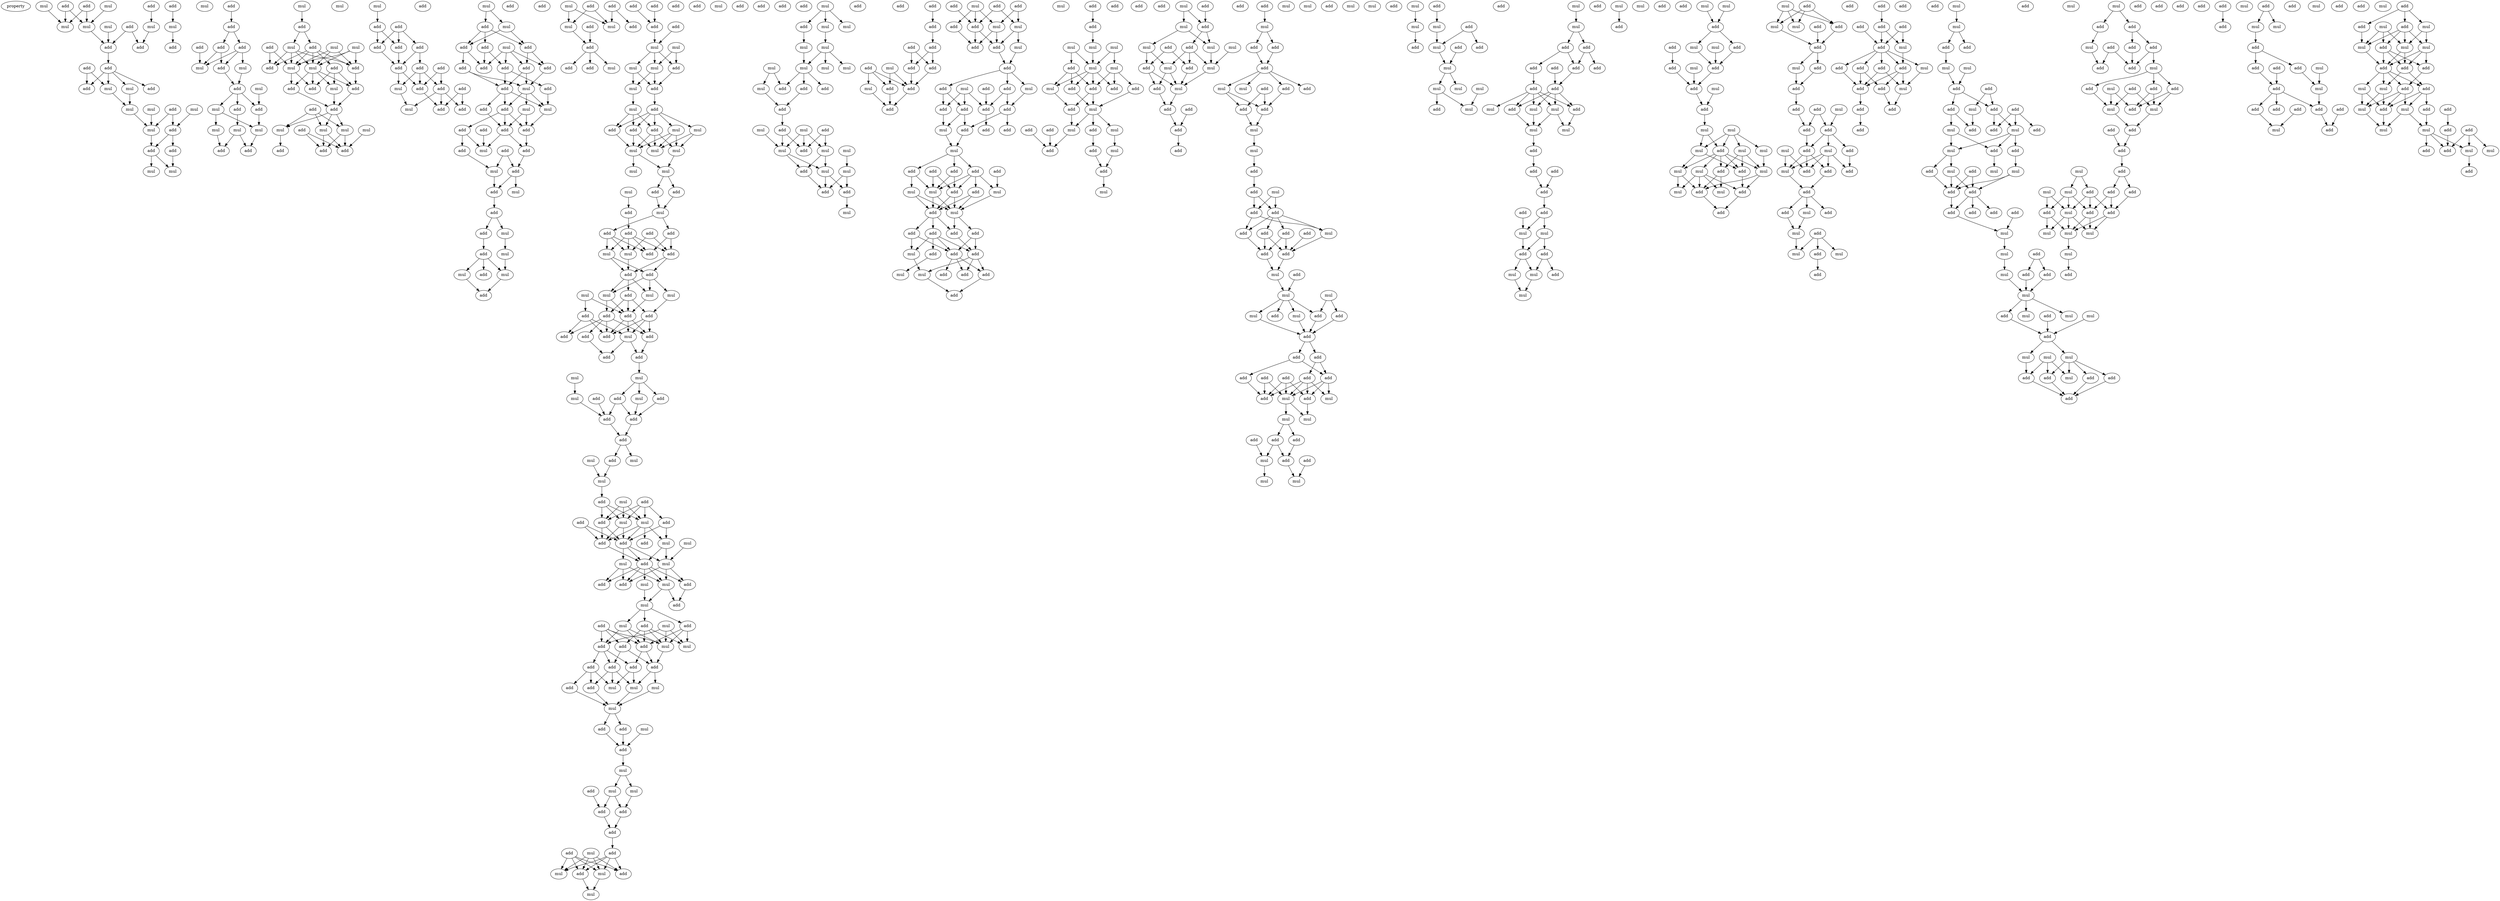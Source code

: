 digraph {
    node [fontcolor=black]
    property [mul=2,lf=1.7]
    0 [ label = add ];
    1 [ label = add ];
    2 [ label = mul ];
    3 [ label = add ];
    4 [ label = mul ];
    5 [ label = mul ];
    6 [ label = mul ];
    7 [ label = add ];
    8 [ label = mul ];
    9 [ label = mul ];
    10 [ label = add ];
    11 [ label = add ];
    12 [ label = add ];
    13 [ label = add ];
    14 [ label = add ];
    15 [ label = mul ];
    16 [ label = add ];
    17 [ label = mul ];
    18 [ label = mul ];
    19 [ label = add ];
    20 [ label = mul ];
    21 [ label = mul ];
    22 [ label = mul ];
    23 [ label = add ];
    24 [ label = add ];
    25 [ label = add ];
    26 [ label = mul ];
    27 [ label = mul ];
    28 [ label = add ];
    29 [ label = mul ];
    30 [ label = mul ];
    31 [ label = add ];
    32 [ label = add ];
    33 [ label = add ];
    34 [ label = add ];
    35 [ label = add ];
    36 [ label = add ];
    37 [ label = mul ];
    38 [ label = mul ];
    39 [ label = add ];
    40 [ label = mul ];
    41 [ label = add ];
    42 [ label = add ];
    43 [ label = mul ];
    44 [ label = add ];
    45 [ label = mul ];
    46 [ label = mul ];
    47 [ label = mul ];
    48 [ label = add ];
    49 [ label = add ];
    50 [ label = mul ];
    51 [ label = add ];
    52 [ label = mul ];
    53 [ label = mul ];
    54 [ label = mul ];
    55 [ label = add ];
    56 [ label = add ];
    57 [ label = mul ];
    58 [ label = add ];
    59 [ label = mul ];
    60 [ label = add ];
    61 [ label = add ];
    62 [ label = add ];
    63 [ label = mul ];
    64 [ label = add ];
    65 [ label = add ];
    66 [ label = add ];
    67 [ label = add ];
    68 [ label = mul ];
    69 [ label = mul ];
    70 [ label = mul ];
    71 [ label = add ];
    72 [ label = mul ];
    73 [ label = add ];
    74 [ label = add ];
    75 [ label = add ];
    76 [ label = mul ];
    77 [ label = mul ];
    78 [ label = add ];
    79 [ label = add ];
    80 [ label = add ];
    81 [ label = add ];
    82 [ label = add ];
    83 [ label = add ];
    84 [ label = add ];
    85 [ label = add ];
    86 [ label = add ];
    87 [ label = add ];
    88 [ label = add ];
    89 [ label = add ];
    90 [ label = mul ];
    91 [ label = mul ];
    92 [ label = add ];
    93 [ label = add ];
    94 [ label = mul ];
    95 [ label = add ];
    96 [ label = add ];
    97 [ label = mul ];
    98 [ label = add ];
    99 [ label = mul ];
    100 [ label = add ];
    101 [ label = add ];
    102 [ label = add ];
    103 [ label = add ];
    104 [ label = add ];
    105 [ label = add ];
    106 [ label = add ];
    107 [ label = add ];
    108 [ label = mul ];
    109 [ label = add ];
    110 [ label = mul ];
    111 [ label = add ];
    112 [ label = add ];
    113 [ label = mul ];
    114 [ label = add ];
    115 [ label = add ];
    116 [ label = add ];
    117 [ label = add ];
    118 [ label = add ];
    119 [ label = mul ];
    120 [ label = add ];
    121 [ label = add ];
    122 [ label = mul ];
    123 [ label = add ];
    124 [ label = add ];
    125 [ label = mul ];
    126 [ label = add ];
    127 [ label = mul ];
    128 [ label = add ];
    129 [ label = mul ];
    130 [ label = add ];
    131 [ label = mul ];
    132 [ label = add ];
    133 [ label = add ];
    134 [ label = mul ];
    135 [ label = add ];
    136 [ label = add ];
    137 [ label = mul ];
    138 [ label = add ];
    139 [ label = add ];
    140 [ label = add ];
    141 [ label = mul ];
    142 [ label = mul ];
    143 [ label = add ];
    144 [ label = add ];
    145 [ label = add ];
    146 [ label = add ];
    147 [ label = add ];
    148 [ label = mul ];
    149 [ label = add ];
    150 [ label = add ];
    151 [ label = mul ];
    152 [ label = mul ];
    153 [ label = mul ];
    154 [ label = add ];
    155 [ label = mul ];
    156 [ label = mul ];
    157 [ label = add ];
    158 [ label = mul ];
    159 [ label = add ];
    160 [ label = add ];
    161 [ label = add ];
    162 [ label = mul ];
    163 [ label = mul ];
    164 [ label = add ];
    165 [ label = mul ];
    166 [ label = mul ];
    167 [ label = mul ];
    168 [ label = mul ];
    169 [ label = mul ];
    170 [ label = add ];
    171 [ label = mul ];
    172 [ label = add ];
    173 [ label = add ];
    174 [ label = mul ];
    175 [ label = add ];
    176 [ label = add ];
    177 [ label = add ];
    178 [ label = add ];
    179 [ label = mul ];
    180 [ label = add ];
    181 [ label = add ];
    182 [ label = mul ];
    183 [ label = add ];
    184 [ label = add ];
    185 [ label = mul ];
    186 [ label = mul ];
    187 [ label = mul ];
    188 [ label = mul ];
    189 [ label = add ];
    190 [ label = add ];
    191 [ label = add ];
    192 [ label = add ];
    193 [ label = add ];
    194 [ label = add ];
    195 [ label = add ];
    196 [ label = add ];
    197 [ label = add ];
    198 [ label = mul ];
    199 [ label = add ];
    200 [ label = add ];
    201 [ label = mul ];
    202 [ label = mul ];
    203 [ label = mul ];
    204 [ label = add ];
    205 [ label = mul ];
    206 [ label = add ];
    207 [ label = add ];
    208 [ label = add ];
    209 [ label = add ];
    210 [ label = add ];
    211 [ label = mul ];
    212 [ label = add ];
    213 [ label = add ];
    214 [ label = mul ];
    215 [ label = mul ];
    216 [ label = add ];
    217 [ label = add ];
    218 [ label = mul ];
    219 [ label = add ];
    220 [ label = add ];
    221 [ label = add ];
    222 [ label = mul ];
    223 [ label = mul ];
    224 [ label = mul ];
    225 [ label = add ];
    226 [ label = mul ];
    227 [ label = add ];
    228 [ label = add ];
    229 [ label = add ];
    230 [ label = mul ];
    231 [ label = mul ];
    232 [ label = mul ];
    233 [ label = mul ];
    234 [ label = add ];
    235 [ label = add ];
    236 [ label = add ];
    237 [ label = add ];
    238 [ label = mul ];
    239 [ label = add ];
    240 [ label = add ];
    241 [ label = mul ];
    242 [ label = add ];
    243 [ label = mul ];
    244 [ label = add ];
    245 [ label = mul ];
    246 [ label = add ];
    247 [ label = add ];
    248 [ label = mul ];
    249 [ label = add ];
    250 [ label = add ];
    251 [ label = add ];
    252 [ label = add ];
    253 [ label = add ];
    254 [ label = add ];
    255 [ label = mul ];
    256 [ label = mul ];
    257 [ label = mul ];
    258 [ label = mul ];
    259 [ label = add ];
    260 [ label = add ];
    261 [ label = mul ];
    262 [ label = add ];
    263 [ label = mul ];
    264 [ label = add ];
    265 [ label = mul ];
    266 [ label = mul ];
    267 [ label = add ];
    268 [ label = mul ];
    269 [ label = add ];
    270 [ label = add ];
    271 [ label = add ];
    272 [ label = add ];
    273 [ label = add ];
    274 [ label = add ];
    275 [ label = mul ];
    276 [ label = add ];
    277 [ label = add ];
    278 [ label = mul ];
    279 [ label = add ];
    280 [ label = add ];
    281 [ label = add ];
    282 [ label = mul ];
    283 [ label = mul ];
    284 [ label = mul ];
    285 [ label = add ];
    286 [ label = mul ];
    287 [ label = mul ];
    288 [ label = add ];
    289 [ label = mul ];
    290 [ label = mul ];
    291 [ label = mul ];
    292 [ label = mul ];
    293 [ label = mul ];
    294 [ label = mul ];
    295 [ label = add ];
    296 [ label = add ];
    297 [ label = mul ];
    298 [ label = add ];
    299 [ label = add ];
    300 [ label = mul ];
    301 [ label = mul ];
    302 [ label = add ];
    303 [ label = add ];
    304 [ label = add ];
    305 [ label = mul ];
    306 [ label = add ];
    307 [ label = mul ];
    308 [ label = mul ];
    309 [ label = add ];
    310 [ label = mul ];
    311 [ label = mul ];
    312 [ label = add ];
    313 [ label = add ];
    314 [ label = mul ];
    315 [ label = add ];
    316 [ label = add ];
    317 [ label = add ];
    318 [ label = add ];
    319 [ label = add ];
    320 [ label = mul ];
    321 [ label = add ];
    322 [ label = add ];
    323 [ label = mul ];
    324 [ label = add ];
    325 [ label = add ];
    326 [ label = add ];
    327 [ label = mul ];
    328 [ label = add ];
    329 [ label = add ];
    330 [ label = add ];
    331 [ label = add ];
    332 [ label = mul ];
    333 [ label = add ];
    334 [ label = mul ];
    335 [ label = mul ];
    336 [ label = add ];
    337 [ label = add ];
    338 [ label = add ];
    339 [ label = add ];
    340 [ label = add ];
    341 [ label = mul ];
    342 [ label = add ];
    343 [ label = mul ];
    344 [ label = add ];
    345 [ label = add ];
    346 [ label = add ];
    347 [ label = add ];
    348 [ label = mul ];
    349 [ label = add ];
    350 [ label = add ];
    351 [ label = add ];
    352 [ label = mul ];
    353 [ label = add ];
    354 [ label = add ];
    355 [ label = add ];
    356 [ label = add ];
    357 [ label = add ];
    358 [ label = add ];
    359 [ label = mul ];
    360 [ label = mul ];
    361 [ label = mul ];
    362 [ label = add ];
    363 [ label = add ];
    364 [ label = mul ];
    365 [ label = add ];
    366 [ label = add ];
    367 [ label = add ];
    368 [ label = add ];
    369 [ label = add ];
    370 [ label = add ];
    371 [ label = add ];
    372 [ label = mul ];
    373 [ label = add ];
    374 [ label = mul ];
    375 [ label = add ];
    376 [ label = mul ];
    377 [ label = add ];
    378 [ label = add ];
    379 [ label = mul ];
    380 [ label = add ];
    381 [ label = add ];
    382 [ label = add ];
    383 [ label = add ];
    384 [ label = mul ];
    385 [ label = mul ];
    386 [ label = add ];
    387 [ label = mul ];
    388 [ label = add ];
    389 [ label = mul ];
    390 [ label = mul ];
    391 [ label = add ];
    392 [ label = mul ];
    393 [ label = add ];
    394 [ label = add ];
    395 [ label = add ];
    396 [ label = mul ];
    397 [ label = add ];
    398 [ label = add ];
    399 [ label = mul ];
    400 [ label = add ];
    401 [ label = mul ];
    402 [ label = add ];
    403 [ label = add ];
    404 [ label = mul ];
    405 [ label = add ];
    406 [ label = add ];
    407 [ label = add ];
    408 [ label = mul ];
    409 [ label = mul ];
    410 [ label = mul ];
    411 [ label = add ];
    412 [ label = mul ];
    413 [ label = add ];
    414 [ label = mul ];
    415 [ label = add ];
    416 [ label = mul ];
    417 [ label = add ];
    418 [ label = mul ];
    419 [ label = add ];
    420 [ label = mul ];
    421 [ label = mul ];
    422 [ label = add ];
    423 [ label = add ];
    424 [ label = add ];
    425 [ label = add ];
    426 [ label = add ];
    427 [ label = add ];
    428 [ label = mul ];
    429 [ label = add ];
    430 [ label = add ];
    431 [ label = add ];
    432 [ label = add ];
    433 [ label = add ];
    434 [ label = add ];
    435 [ label = add ];
    436 [ label = mul ];
    437 [ label = mul ];
    438 [ label = add ];
    439 [ label = add ];
    440 [ label = mul ];
    441 [ label = mul ];
    442 [ label = mul ];
    443 [ label = mul ];
    444 [ label = add ];
    445 [ label = mul ];
    446 [ label = add ];
    447 [ label = add ];
    448 [ label = add ];
    449 [ label = add ];
    450 [ label = add ];
    451 [ label = mul ];
    452 [ label = add ];
    453 [ label = add ];
    454 [ label = add ];
    455 [ label = add ];
    456 [ label = mul ];
    457 [ label = add ];
    458 [ label = mul ];
    459 [ label = mul ];
    460 [ label = mul ];
    461 [ label = add ];
    462 [ label = add ];
    463 [ label = add ];
    464 [ label = mul ];
    465 [ label = add ];
    466 [ label = add ];
    467 [ label = add ];
    468 [ label = add ];
    469 [ label = add ];
    470 [ label = add ];
    471 [ label = add ];
    472 [ label = add ];
    473 [ label = add ];
    474 [ label = add ];
    475 [ label = mul ];
    476 [ label = mul ];
    477 [ label = mul ];
    478 [ label = mul ];
    479 [ label = add ];
    480 [ label = add ];
    481 [ label = add ];
    482 [ label = add ];
    483 [ label = add ];
    484 [ label = mul ];
    485 [ label = mul ];
    486 [ label = add ];
    487 [ label = mul ];
    488 [ label = mul ];
    489 [ label = mul ];
    490 [ label = add ];
    491 [ label = mul ];
    492 [ label = mul ];
    493 [ label = add ];
    494 [ label = add ];
    495 [ label = add ];
    496 [ label = mul ];
    497 [ label = add ];
    498 [ label = add ];
    499 [ label = mul ];
    500 [ label = mul ];
    501 [ label = mul ];
    502 [ label = mul ];
    503 [ label = mul ];
    504 [ label = mul ];
    505 [ label = add ];
    506 [ label = add ];
    507 [ label = mul ];
    508 [ label = mul ];
    509 [ label = add ];
    510 [ label = add ];
    511 [ label = add ];
    512 [ label = add ];
    513 [ label = add ];
    514 [ label = add ];
    515 [ label = add ];
    516 [ label = add ];
    517 [ label = add ];
    518 [ label = add ];
    519 [ label = add ];
    520 [ label = mul ];
    521 [ label = mul ];
    522 [ label = mul ];
    523 [ label = mul ];
    524 [ label = mul ];
    525 [ label = mul ];
    526 [ label = add ];
    527 [ label = add ];
    528 [ label = add ];
    529 [ label = add ];
    530 [ label = mul ];
    531 [ label = add ];
    532 [ label = add ];
    533 [ label = add ];
    534 [ label = mul ];
    535 [ label = mul ];
    536 [ label = add ];
    537 [ label = add ];
    538 [ label = add ];
    539 [ label = mul ];
    540 [ label = mul ];
    541 [ label = add ];
    542 [ label = mul ];
    543 [ label = add ];
    544 [ label = mul ];
    545 [ label = mul ];
    546 [ label = add ];
    547 [ label = mul ];
    548 [ label = add ];
    549 [ label = mul ];
    550 [ label = add ];
    551 [ label = add ];
    552 [ label = mul ];
    553 [ label = add ];
    554 [ label = add ];
    555 [ label = mul ];
    556 [ label = add ];
    557 [ label = mul ];
    558 [ label = mul ];
    559 [ label = mul ];
    560 [ label = mul ];
    561 [ label = add ];
    562 [ label = mul ];
    563 [ label = mul ];
    564 [ label = add ];
    565 [ label = mul ];
    566 [ label = add ];
    567 [ label = mul ];
    568 [ label = add ];
    569 [ label = add ];
    570 [ label = mul ];
    571 [ label = mul ];
    572 [ label = add ];
    573 [ label = mul ];
    574 [ label = add ];
    575 [ label = add ];
    576 [ label = mul ];
    577 [ label = add ];
    578 [ label = mul ];
    579 [ label = add ];
    580 [ label = mul ];
    581 [ label = add ];
    582 [ label = add ];
    583 [ label = mul ];
    584 [ label = add ];
    585 [ label = add ];
    586 [ label = add ];
    587 [ label = add ];
    588 [ label = mul ];
    589 [ label = add ];
    590 [ label = add ];
    591 [ label = mul ];
    592 [ label = mul ];
    593 [ label = add ];
    594 [ label = add ];
    595 [ label = add ];
    596 [ label = add ];
    597 [ label = mul ];
    598 [ label = add ];
    599 [ label = add ];
    600 [ label = add ];
    601 [ label = mul ];
    602 [ label = add ];
    603 [ label = mul ];
    604 [ label = add ];
    605 [ label = mul ];
    606 [ label = add ];
    607 [ label = add ];
    608 [ label = add ];
    609 [ label = add ];
    610 [ label = add ];
    611 [ label = add ];
    612 [ label = mul ];
    613 [ label = add ];
    614 [ label = add ];
    615 [ label = add ];
    616 [ label = add ];
    617 [ label = mul ];
    618 [ label = mul ];
    619 [ label = add ];
    620 [ label = add ];
    621 [ label = add ];
    622 [ label = add ];
    623 [ label = add ];
    624 [ label = add ];
    625 [ label = add ];
    626 [ label = mul ];
    627 [ label = mul ];
    628 [ label = add ];
    629 [ label = add ];
    630 [ label = mul ];
    631 [ label = mul ];
    632 [ label = add ];
    633 [ label = add ];
    634 [ label = mul ];
    635 [ label = add ];
    636 [ label = add ];
    637 [ label = add ];
    638 [ label = mul ];
    639 [ label = mul ];
    640 [ label = add ];
    641 [ label = add ];
    642 [ label = add ];
    643 [ label = mul ];
    644 [ label = add ];
    645 [ label = add ];
    646 [ label = add ];
    647 [ label = add ];
    648 [ label = mul ];
    649 [ label = mul ];
    650 [ label = mul ];
    651 [ label = add ];
    652 [ label = add ];
    653 [ label = add ];
    654 [ label = add ];
    655 [ label = add ];
    656 [ label = add ];
    657 [ label = mul ];
    658 [ label = add ];
    659 [ label = add ];
    660 [ label = mul ];
    661 [ label = add ];
    662 [ label = add ];
    663 [ label = mul ];
    664 [ label = mul ];
    665 [ label = mul ];
    666 [ label = mul ];
    667 [ label = add ];
    668 [ label = mul ];
    669 [ label = add ];
    670 [ label = add ];
    671 [ label = mul ];
    672 [ label = mul ];
    673 [ label = mul ];
    674 [ label = add ];
    675 [ label = mul ];
    676 [ label = add ];
    677 [ label = add ];
    678 [ label = add ];
    679 [ label = add ];
    680 [ label = mul ];
    681 [ label = mul ];
    682 [ label = add ];
    683 [ label = add ];
    684 [ label = add ];
    685 [ label = mul ];
    686 [ label = add ];
    687 [ label = add ];
    688 [ label = add ];
    689 [ label = add ];
    690 [ label = mul ];
    691 [ label = add ];
    692 [ label = add ];
    693 [ label = add ];
    694 [ label = add ];
    695 [ label = mul ];
    696 [ label = add ];
    697 [ label = mul ];
    698 [ label = mul ];
    699 [ label = add ];
    700 [ label = add ];
    701 [ label = add ];
    702 [ label = add ];
    703 [ label = add ];
    704 [ label = mul ];
    705 [ label = mul ];
    706 [ label = add ];
    707 [ label = mul ];
    708 [ label = add ];
    709 [ label = add ];
    710 [ label = add ];
    711 [ label = mul ];
    712 [ label = add ];
    713 [ label = add ];
    714 [ label = mul ];
    715 [ label = mul ];
    716 [ label = mul ];
    717 [ label = mul ];
    718 [ label = add ];
    719 [ label = add ];
    720 [ label = add ];
    721 [ label = add ];
    722 [ label = add ];
    723 [ label = add ];
    724 [ label = mul ];
    725 [ label = add ];
    726 [ label = mul ];
    727 [ label = mul ];
    728 [ label = add ];
    729 [ label = mul ];
    730 [ label = add ];
    731 [ label = add ];
    732 [ label = mul ];
    733 [ label = add ];
    734 [ label = add ];
    735 [ label = add ];
    736 [ label = add ];
    737 [ label = mul ];
    738 [ label = add ];
    739 [ label = add ];
    740 [ label = add ];
    741 [ label = add ];
    742 [ label = add ];
    743 [ label = add ];
    744 [ label = mul ];
    745 [ label = add ];
    746 [ label = mul ];
    747 [ label = add ];
    748 [ label = add ];
    749 [ label = mul ];
    750 [ label = add ];
    751 [ label = mul ];
    752 [ label = mul ];
    753 [ label = mul ];
    754 [ label = add ];
    755 [ label = mul ];
    756 [ label = add ];
    757 [ label = add ];
    758 [ label = add ];
    759 [ label = mul ];
    760 [ label = mul ];
    761 [ label = add ];
    762 [ label = add ];
    763 [ label = mul ];
    764 [ label = add ];
    765 [ label = add ];
    766 [ label = add ];
    767 [ label = mul ];
    768 [ label = add ];
    769 [ label = add ];
    770 [ label = mul ];
    771 [ label = mul ];
    772 [ label = add ];
    773 [ label = mul ];
    774 [ label = mul ];
    775 [ label = add ];
    776 [ label = add ];
    0 -> 8 [ name = 0 ];
    0 -> 9 [ name = 1 ];
    1 -> 6 [ name = 2 ];
    2 -> 9 [ name = 3 ];
    3 -> 8 [ name = 4 ];
    3 -> 9 [ name = 5 ];
    4 -> 8 [ name = 6 ];
    5 -> 10 [ name = 7 ];
    6 -> 11 [ name = 8 ];
    7 -> 10 [ name = 9 ];
    7 -> 11 [ name = 10 ];
    9 -> 10 [ name = 11 ];
    10 -> 13 [ name = 12 ];
    12 -> 14 [ name = 13 ];
    12 -> 17 [ name = 14 ];
    13 -> 14 [ name = 15 ];
    13 -> 15 [ name = 16 ];
    13 -> 16 [ name = 17 ];
    13 -> 17 [ name = 18 ];
    15 -> 18 [ name = 19 ];
    17 -> 18 [ name = 20 ];
    18 -> 22 [ name = 21 ];
    19 -> 22 [ name = 22 ];
    19 -> 23 [ name = 23 ];
    20 -> 22 [ name = 24 ];
    21 -> 23 [ name = 25 ];
    22 -> 24 [ name = 26 ];
    23 -> 24 [ name = 27 ];
    23 -> 25 [ name = 28 ];
    24 -> 26 [ name = 29 ];
    24 -> 27 [ name = 30 ];
    25 -> 27 [ name = 31 ];
    28 -> 29 [ name = 32 ];
    29 -> 31 [ name = 33 ];
    32 -> 33 [ name = 34 ];
    33 -> 34 [ name = 35 ];
    33 -> 35 [ name = 36 ];
    34 -> 38 [ name = 37 ];
    34 -> 39 [ name = 38 ];
    35 -> 37 [ name = 39 ];
    35 -> 38 [ name = 40 ];
    35 -> 39 [ name = 41 ];
    36 -> 38 [ name = 42 ];
    37 -> 41 [ name = 43 ];
    39 -> 41 [ name = 44 ];
    40 -> 42 [ name = 45 ];
    41 -> 42 [ name = 46 ];
    41 -> 43 [ name = 47 ];
    41 -> 44 [ name = 48 ];
    42 -> 47 [ name = 49 ];
    43 -> 45 [ name = 50 ];
    43 -> 47 [ name = 51 ];
    44 -> 46 [ name = 52 ];
    45 -> 48 [ name = 53 ];
    46 -> 48 [ name = 54 ];
    46 -> 49 [ name = 55 ];
    47 -> 49 [ name = 56 ];
    50 -> 51 [ name = 57 ];
    51 -> 52 [ name = 58 ];
    51 -> 55 [ name = 59 ];
    52 -> 57 [ name = 60 ];
    52 -> 58 [ name = 61 ];
    52 -> 59 [ name = 62 ];
    52 -> 61 [ name = 63 ];
    53 -> 57 [ name = 64 ];
    53 -> 58 [ name = 65 ];
    53 -> 59 [ name = 66 ];
    54 -> 57 [ name = 67 ];
    54 -> 58 [ name = 68 ];
    54 -> 59 [ name = 69 ];
    55 -> 57 [ name = 70 ];
    55 -> 58 [ name = 71 ];
    55 -> 59 [ name = 72 ];
    55 -> 60 [ name = 73 ];
    55 -> 61 [ name = 74 ];
    56 -> 59 [ name = 75 ];
    56 -> 61 [ name = 76 ];
    57 -> 62 [ name = 77 ];
    57 -> 63 [ name = 78 ];
    57 -> 64 [ name = 79 ];
    57 -> 65 [ name = 80 ];
    58 -> 64 [ name = 81 ];
    59 -> 62 [ name = 82 ];
    59 -> 65 [ name = 83 ];
    60 -> 62 [ name = 84 ];
    60 -> 63 [ name = 85 ];
    60 -> 64 [ name = 86 ];
    63 -> 67 [ name = 87 ];
    64 -> 67 [ name = 88 ];
    65 -> 67 [ name = 89 ];
    66 -> 69 [ name = 90 ];
    66 -> 70 [ name = 91 ];
    66 -> 72 [ name = 92 ];
    67 -> 69 [ name = 93 ];
    67 -> 70 [ name = 94 ];
    67 -> 72 [ name = 95 ];
    68 -> 74 [ name = 96 ];
    69 -> 74 [ name = 97 ];
    69 -> 75 [ name = 98 ];
    70 -> 74 [ name = 99 ];
    70 -> 75 [ name = 100 ];
    71 -> 74 [ name = 101 ];
    71 -> 75 [ name = 102 ];
    72 -> 73 [ name = 103 ];
    77 -> 80 [ name = 104 ];
    79 -> 81 [ name = 105 ];
    79 -> 82 [ name = 106 ];
    79 -> 83 [ name = 107 ];
    80 -> 81 [ name = 108 ];
    80 -> 82 [ name = 109 ];
    81 -> 84 [ name = 110 ];
    82 -> 84 [ name = 111 ];
    83 -> 84 [ name = 112 ];
    83 -> 86 [ name = 113 ];
    84 -> 88 [ name = 114 ];
    84 -> 90 [ name = 115 ];
    85 -> 88 [ name = 116 ];
    85 -> 89 [ name = 117 ];
    86 -> 88 [ name = 118 ];
    86 -> 89 [ name = 119 ];
    86 -> 90 [ name = 120 ];
    87 -> 92 [ name = 121 ];
    87 -> 93 [ name = 122 ];
    88 -> 93 [ name = 123 ];
    89 -> 91 [ name = 124 ];
    89 -> 92 [ name = 125 ];
    89 -> 93 [ name = 126 ];
    90 -> 91 [ name = 127 ];
    94 -> 96 [ name = 128 ];
    94 -> 97 [ name = 129 ];
    96 -> 98 [ name = 130 ];
    96 -> 100 [ name = 131 ];
    96 -> 101 [ name = 132 ];
    97 -> 100 [ name = 133 ];
    97 -> 101 [ name = 134 ];
    98 -> 102 [ name = 135 ];
    98 -> 104 [ name = 136 ];
    99 -> 102 [ name = 137 ];
    99 -> 103 [ name = 138 ];
    99 -> 104 [ name = 139 ];
    99 -> 105 [ name = 140 ];
    100 -> 103 [ name = 141 ];
    100 -> 105 [ name = 142 ];
    101 -> 104 [ name = 143 ];
    101 -> 106 [ name = 144 ];
    102 -> 107 [ name = 145 ];
    102 -> 109 [ name = 146 ];
    103 -> 107 [ name = 147 ];
    103 -> 108 [ name = 148 ];
    105 -> 108 [ name = 149 ];
    106 -> 107 [ name = 150 ];
    106 -> 108 [ name = 151 ];
    107 -> 110 [ name = 152 ];
    107 -> 111 [ name = 153 ];
    107 -> 112 [ name = 154 ];
    108 -> 110 [ name = 155 ];
    108 -> 111 [ name = 156 ];
    108 -> 113 [ name = 157 ];
    109 -> 110 [ name = 158 ];
    110 -> 116 [ name = 159 ];
    111 -> 114 [ name = 160 ];
    111 -> 116 [ name = 161 ];
    111 -> 117 [ name = 162 ];
    112 -> 114 [ name = 163 ];
    113 -> 114 [ name = 164 ];
    113 -> 116 [ name = 165 ];
    114 -> 119 [ name = 166 ];
    114 -> 120 [ name = 167 ];
    115 -> 119 [ name = 168 ];
    116 -> 120 [ name = 169 ];
    117 -> 119 [ name = 170 ];
    117 -> 121 [ name = 171 ];
    118 -> 122 [ name = 172 ];
    118 -> 123 [ name = 173 ];
    120 -> 123 [ name = 174 ];
    121 -> 122 [ name = 175 ];
    122 -> 124 [ name = 176 ];
    123 -> 124 [ name = 177 ];
    123 -> 125 [ name = 178 ];
    124 -> 126 [ name = 179 ];
    126 -> 127 [ name = 180 ];
    126 -> 128 [ name = 181 ];
    127 -> 129 [ name = 182 ];
    128 -> 130 [ name = 183 ];
    129 -> 131 [ name = 184 ];
    130 -> 131 [ name = 185 ];
    130 -> 133 [ name = 186 ];
    130 -> 134 [ name = 187 ];
    131 -> 135 [ name = 188 ];
    134 -> 135 [ name = 189 ];
    136 -> 141 [ name = 190 ];
    136 -> 142 [ name = 191 ];
    137 -> 141 [ name = 192 ];
    137 -> 142 [ name = 193 ];
    138 -> 140 [ name = 194 ];
    138 -> 141 [ name = 195 ];
    139 -> 143 [ name = 196 ];
    142 -> 143 [ name = 197 ];
    143 -> 144 [ name = 198 ];
    143 -> 145 [ name = 199 ];
    143 -> 148 [ name = 200 ];
    146 -> 149 [ name = 201 ];
    147 -> 149 [ name = 202 ];
    149 -> 151 [ name = 203 ];
    150 -> 151 [ name = 204 ];
    151 -> 153 [ name = 205 ];
    151 -> 154 [ name = 206 ];
    151 -> 155 [ name = 207 ];
    152 -> 154 [ name = 208 ];
    152 -> 155 [ name = 209 ];
    153 -> 156 [ name = 210 ];
    153 -> 157 [ name = 211 ];
    154 -> 157 [ name = 212 ];
    155 -> 156 [ name = 213 ];
    155 -> 157 [ name = 214 ];
    156 -> 158 [ name = 215 ];
    157 -> 159 [ name = 216 ];
    158 -> 160 [ name = 217 ];
    158 -> 161 [ name = 218 ];
    158 -> 164 [ name = 219 ];
    159 -> 160 [ name = 220 ];
    159 -> 161 [ name = 221 ];
    159 -> 162 [ name = 222 ];
    159 -> 163 [ name = 223 ];
    159 -> 164 [ name = 224 ];
    160 -> 166 [ name = 225 ];
    160 -> 167 [ name = 226 ];
    161 -> 165 [ name = 227 ];
    161 -> 166 [ name = 228 ];
    161 -> 167 [ name = 229 ];
    162 -> 165 [ name = 230 ];
    162 -> 166 [ name = 231 ];
    162 -> 167 [ name = 232 ];
    163 -> 165 [ name = 233 ];
    163 -> 166 [ name = 234 ];
    164 -> 167 [ name = 235 ];
    165 -> 169 [ name = 236 ];
    167 -> 168 [ name = 237 ];
    167 -> 169 [ name = 238 ];
    169 -> 170 [ name = 239 ];
    169 -> 172 [ name = 240 ];
    170 -> 174 [ name = 241 ];
    171 -> 173 [ name = 242 ];
    172 -> 174 [ name = 243 ];
    173 -> 177 [ name = 244 ];
    174 -> 175 [ name = 245 ];
    174 -> 178 [ name = 246 ];
    175 -> 180 [ name = 247 ];
    175 -> 181 [ name = 248 ];
    176 -> 180 [ name = 249 ];
    176 -> 182 [ name = 250 ];
    177 -> 179 [ name = 251 ];
    177 -> 180 [ name = 252 ];
    177 -> 181 [ name = 253 ];
    177 -> 182 [ name = 254 ];
    178 -> 179 [ name = 255 ];
    178 -> 181 [ name = 256 ];
    178 -> 182 [ name = 257 ];
    179 -> 183 [ name = 258 ];
    179 -> 184 [ name = 259 ];
    180 -> 183 [ name = 260 ];
    180 -> 184 [ name = 261 ];
    182 -> 183 [ name = 262 ];
    183 -> 185 [ name = 263 ];
    183 -> 187 [ name = 264 ];
    183 -> 189 [ name = 265 ];
    184 -> 185 [ name = 266 ];
    184 -> 187 [ name = 267 ];
    184 -> 188 [ name = 268 ];
    185 -> 190 [ name = 269 ];
    185 -> 192 [ name = 270 ];
    186 -> 191 [ name = 271 ];
    186 -> 192 [ name = 272 ];
    187 -> 192 [ name = 273 ];
    188 -> 193 [ name = 274 ];
    189 -> 190 [ name = 275 ];
    189 -> 192 [ name = 276 ];
    189 -> 193 [ name = 277 ];
    190 -> 194 [ name = 278 ];
    190 -> 195 [ name = 279 ];
    190 -> 196 [ name = 280 ];
    190 -> 197 [ name = 281 ];
    191 -> 195 [ name = 282 ];
    191 -> 196 [ name = 283 ];
    191 -> 198 [ name = 284 ];
    192 -> 194 [ name = 285 ];
    192 -> 195 [ name = 286 ];
    192 -> 198 [ name = 287 ];
    193 -> 194 [ name = 288 ];
    193 -> 195 [ name = 289 ];
    193 -> 198 [ name = 290 ];
    194 -> 200 [ name = 291 ];
    197 -> 199 [ name = 292 ];
    198 -> 199 [ name = 293 ];
    198 -> 200 [ name = 294 ];
    200 -> 201 [ name = 295 ];
    201 -> 203 [ name = 296 ];
    201 -> 206 [ name = 297 ];
    201 -> 207 [ name = 298 ];
    202 -> 205 [ name = 299 ];
    203 -> 209 [ name = 300 ];
    204 -> 208 [ name = 301 ];
    205 -> 208 [ name = 302 ];
    206 -> 209 [ name = 303 ];
    207 -> 208 [ name = 304 ];
    207 -> 209 [ name = 305 ];
    208 -> 210 [ name = 306 ];
    209 -> 210 [ name = 307 ];
    210 -> 213 [ name = 308 ];
    210 -> 214 [ name = 309 ];
    211 -> 215 [ name = 310 ];
    213 -> 215 [ name = 311 ];
    215 -> 217 [ name = 312 ];
    216 -> 220 [ name = 313 ];
    216 -> 221 [ name = 314 ];
    216 -> 222 [ name = 315 ];
    216 -> 223 [ name = 316 ];
    217 -> 221 [ name = 317 ];
    217 -> 222 [ name = 318 ];
    217 -> 223 [ name = 319 ];
    218 -> 221 [ name = 320 ];
    218 -> 222 [ name = 321 ];
    218 -> 223 [ name = 322 ];
    219 -> 225 [ name = 323 ];
    219 -> 227 [ name = 324 ];
    220 -> 225 [ name = 325 ];
    220 -> 226 [ name = 326 ];
    221 -> 225 [ name = 327 ];
    221 -> 227 [ name = 328 ];
    222 -> 225 [ name = 329 ];
    222 -> 227 [ name = 330 ];
    223 -> 225 [ name = 331 ];
    223 -> 226 [ name = 332 ];
    223 -> 227 [ name = 333 ];
    223 -> 228 [ name = 334 ];
    224 -> 230 [ name = 335 ];
    225 -> 229 [ name = 336 ];
    225 -> 230 [ name = 337 ];
    225 -> 231 [ name = 338 ];
    226 -> 229 [ name = 339 ];
    226 -> 230 [ name = 340 ];
    227 -> 229 [ name = 341 ];
    229 -> 232 [ name = 342 ];
    229 -> 233 [ name = 343 ];
    229 -> 234 [ name = 344 ];
    229 -> 235 [ name = 345 ];
    229 -> 236 [ name = 346 ];
    230 -> 233 [ name = 347 ];
    230 -> 234 [ name = 348 ];
    230 -> 235 [ name = 349 ];
    231 -> 233 [ name = 350 ];
    231 -> 234 [ name = 351 ];
    231 -> 236 [ name = 352 ];
    232 -> 238 [ name = 353 ];
    233 -> 237 [ name = 354 ];
    233 -> 238 [ name = 355 ];
    235 -> 237 [ name = 356 ];
    238 -> 240 [ name = 357 ];
    238 -> 242 [ name = 358 ];
    238 -> 243 [ name = 359 ];
    239 -> 244 [ name = 360 ];
    239 -> 246 [ name = 361 ];
    239 -> 247 [ name = 362 ];
    239 -> 248 [ name = 363 ];
    240 -> 244 [ name = 364 ];
    240 -> 245 [ name = 365 ];
    240 -> 248 [ name = 366 ];
    241 -> 245 [ name = 367 ];
    241 -> 246 [ name = 368 ];
    241 -> 248 [ name = 369 ];
    242 -> 244 [ name = 370 ];
    242 -> 245 [ name = 371 ];
    242 -> 247 [ name = 372 ];
    242 -> 248 [ name = 373 ];
    243 -> 244 [ name = 374 ];
    243 -> 246 [ name = 375 ];
    243 -> 248 [ name = 376 ];
    244 -> 250 [ name = 377 ];
    244 -> 251 [ name = 378 ];
    246 -> 249 [ name = 379 ];
    246 -> 251 [ name = 380 ];
    246 -> 252 [ name = 381 ];
    247 -> 250 [ name = 382 ];
    247 -> 252 [ name = 383 ];
    248 -> 250 [ name = 384 ];
    249 -> 253 [ name = 385 ];
    249 -> 254 [ name = 386 ];
    249 -> 256 [ name = 387 ];
    250 -> 255 [ name = 388 ];
    250 -> 257 [ name = 389 ];
    251 -> 255 [ name = 390 ];
    251 -> 256 [ name = 391 ];
    252 -> 254 [ name = 392 ];
    252 -> 255 [ name = 393 ];
    252 -> 256 [ name = 394 ];
    253 -> 258 [ name = 395 ];
    254 -> 258 [ name = 396 ];
    255 -> 258 [ name = 397 ];
    257 -> 258 [ name = 398 ];
    258 -> 260 [ name = 399 ];
    258 -> 262 [ name = 400 ];
    260 -> 264 [ name = 401 ];
    262 -> 264 [ name = 402 ];
    263 -> 264 [ name = 403 ];
    264 -> 265 [ name = 404 ];
    265 -> 266 [ name = 405 ];
    265 -> 268 [ name = 406 ];
    266 -> 271 [ name = 407 ];
    267 -> 270 [ name = 408 ];
    268 -> 270 [ name = 409 ];
    268 -> 271 [ name = 410 ];
    270 -> 273 [ name = 411 ];
    271 -> 273 [ name = 412 ];
    273 -> 277 [ name = 413 ];
    274 -> 278 [ name = 414 ];
    274 -> 279 [ name = 415 ];
    274 -> 281 [ name = 416 ];
    274 -> 282 [ name = 417 ];
    275 -> 278 [ name = 418 ];
    275 -> 279 [ name = 419 ];
    275 -> 281 [ name = 420 ];
    275 -> 282 [ name = 421 ];
    277 -> 278 [ name = 422 ];
    277 -> 279 [ name = 423 ];
    277 -> 281 [ name = 424 ];
    277 -> 282 [ name = 425 ];
    279 -> 283 [ name = 426 ];
    282 -> 283 [ name = 427 ];
    284 -> 286 [ name = 428 ];
    284 -> 287 [ name = 429 ];
    284 -> 288 [ name = 430 ];
    286 -> 289 [ name = 431 ];
    288 -> 290 [ name = 432 ];
    289 -> 291 [ name = 433 ];
    289 -> 293 [ name = 434 ];
    289 -> 294 [ name = 435 ];
    290 -> 291 [ name = 436 ];
    291 -> 295 [ name = 437 ];
    291 -> 296 [ name = 438 ];
    291 -> 298 [ name = 439 ];
    292 -> 297 [ name = 440 ];
    292 -> 298 [ name = 441 ];
    295 -> 299 [ name = 442 ];
    297 -> 299 [ name = 443 ];
    299 -> 304 [ name = 444 ];
    300 -> 305 [ name = 445 ];
    300 -> 306 [ name = 446 ];
    300 -> 308 [ name = 447 ];
    301 -> 305 [ name = 448 ];
    302 -> 306 [ name = 449 ];
    302 -> 308 [ name = 450 ];
    304 -> 305 [ name = 451 ];
    304 -> 306 [ name = 452 ];
    305 -> 309 [ name = 453 ];
    305 -> 311 [ name = 454 ];
    307 -> 310 [ name = 455 ];
    308 -> 309 [ name = 456 ];
    308 -> 311 [ name = 457 ];
    309 -> 312 [ name = 458 ];
    310 -> 312 [ name = 459 ];
    310 -> 313 [ name = 460 ];
    311 -> 312 [ name = 461 ];
    311 -> 313 [ name = 462 ];
    313 -> 314 [ name = 463 ];
    315 -> 316 [ name = 464 ];
    316 -> 318 [ name = 465 ];
    317 -> 319 [ name = 466 ];
    317 -> 322 [ name = 467 ];
    318 -> 319 [ name = 468 ];
    318 -> 322 [ name = 469 ];
    319 -> 324 [ name = 470 ];
    320 -> 324 [ name = 471 ];
    320 -> 325 [ name = 472 ];
    321 -> 323 [ name = 473 ];
    321 -> 324 [ name = 474 ];
    321 -> 325 [ name = 475 ];
    322 -> 324 [ name = 476 ];
    323 -> 326 [ name = 477 ];
    324 -> 326 [ name = 478 ];
    325 -> 326 [ name = 479 ];
    327 -> 331 [ name = 480 ];
    327 -> 332 [ name = 481 ];
    327 -> 333 [ name = 482 ];
    328 -> 331 [ name = 483 ];
    328 -> 334 [ name = 484 ];
    329 -> 332 [ name = 485 ];
    329 -> 334 [ name = 486 ];
    330 -> 331 [ name = 487 ];
    331 -> 336 [ name = 488 ];
    331 -> 337 [ name = 489 ];
    332 -> 336 [ name = 490 ];
    332 -> 337 [ name = 491 ];
    333 -> 337 [ name = 492 ];
    334 -> 335 [ name = 493 ];
    334 -> 336 [ name = 494 ];
    335 -> 338 [ name = 495 ];
    336 -> 338 [ name = 496 ];
    338 -> 339 [ name = 497 ];
    338 -> 342 [ name = 498 ];
    338 -> 343 [ name = 499 ];
    339 -> 344 [ name = 500 ];
    339 -> 345 [ name = 501 ];
    340 -> 346 [ name = 502 ];
    341 -> 344 [ name = 503 ];
    341 -> 345 [ name = 504 ];
    341 -> 346 [ name = 505 ];
    342 -> 346 [ name = 506 ];
    342 -> 347 [ name = 507 ];
    343 -> 347 [ name = 508 ];
    344 -> 348 [ name = 509 ];
    344 -> 350 [ name = 510 ];
    345 -> 348 [ name = 511 ];
    346 -> 351 [ name = 512 ];
    347 -> 349 [ name = 513 ];
    347 -> 350 [ name = 514 ];
    348 -> 352 [ name = 515 ];
    350 -> 352 [ name = 516 ];
    352 -> 354 [ name = 517 ];
    352 -> 356 [ name = 518 ];
    352 -> 357 [ name = 519 ];
    353 -> 360 [ name = 520 ];
    354 -> 359 [ name = 521 ];
    354 -> 361 [ name = 522 ];
    355 -> 359 [ name = 523 ];
    355 -> 362 [ name = 524 ];
    356 -> 358 [ name = 525 ];
    356 -> 359 [ name = 526 ];
    356 -> 360 [ name = 527 ];
    356 -> 362 [ name = 528 ];
    357 -> 359 [ name = 529 ];
    357 -> 362 [ name = 530 ];
    358 -> 363 [ name = 531 ];
    358 -> 364 [ name = 532 ];
    359 -> 363 [ name = 533 ];
    359 -> 364 [ name = 534 ];
    360 -> 364 [ name = 535 ];
    361 -> 363 [ name = 536 ];
    361 -> 364 [ name = 537 ];
    362 -> 363 [ name = 538 ];
    362 -> 364 [ name = 539 ];
    363 -> 365 [ name = 540 ];
    363 -> 366 [ name = 541 ];
    363 -> 367 [ name = 542 ];
    364 -> 365 [ name = 543 ];
    364 -> 368 [ name = 544 ];
    365 -> 371 [ name = 545 ];
    366 -> 369 [ name = 546 ];
    366 -> 370 [ name = 547 ];
    366 -> 371 [ name = 548 ];
    366 -> 372 [ name = 549 ];
    367 -> 370 [ name = 550 ];
    367 -> 372 [ name = 551 ];
    368 -> 370 [ name = 552 ];
    368 -> 371 [ name = 553 ];
    369 -> 374 [ name = 554 ];
    370 -> 373 [ name = 555 ];
    370 -> 375 [ name = 556 ];
    370 -> 377 [ name = 557 ];
    371 -> 373 [ name = 558 ];
    371 -> 376 [ name = 559 ];
    371 -> 377 [ name = 560 ];
    372 -> 376 [ name = 561 ];
    376 -> 378 [ name = 562 ];
    377 -> 378 [ name = 563 ];
    380 -> 383 [ name = 564 ];
    383 -> 387 [ name = 565 ];
    384 -> 388 [ name = 566 ];
    384 -> 390 [ name = 567 ];
    385 -> 389 [ name = 568 ];
    385 -> 390 [ name = 569 ];
    387 -> 390 [ name = 570 ];
    388 -> 391 [ name = 571 ];
    388 -> 392 [ name = 572 ];
    388 -> 393 [ name = 573 ];
    389 -> 393 [ name = 574 ];
    389 -> 394 [ name = 575 ];
    389 -> 395 [ name = 576 ];
    390 -> 391 [ name = 577 ];
    390 -> 392 [ name = 578 ];
    390 -> 393 [ name = 579 ];
    390 -> 395 [ name = 580 ];
    391 -> 396 [ name = 581 ];
    392 -> 397 [ name = 582 ];
    393 -> 396 [ name = 583 ];
    393 -> 397 [ name = 584 ];
    394 -> 396 [ name = 585 ];
    396 -> 398 [ name = 586 ];
    396 -> 399 [ name = 587 ];
    396 -> 401 [ name = 588 ];
    397 -> 401 [ name = 589 ];
    398 -> 403 [ name = 590 ];
    399 -> 404 [ name = 591 ];
    400 -> 405 [ name = 592 ];
    401 -> 405 [ name = 593 ];
    402 -> 405 [ name = 594 ];
    403 -> 406 [ name = 595 ];
    404 -> 406 [ name = 596 ];
    406 -> 408 [ name = 597 ];
    407 -> 411 [ name = 598 ];
    409 -> 410 [ name = 599 ];
    409 -> 411 [ name = 600 ];
    410 -> 414 [ name = 601 ];
    410 -> 416 [ name = 602 ];
    411 -> 415 [ name = 603 ];
    411 -> 416 [ name = 604 ];
    412 -> 420 [ name = 605 ];
    413 -> 417 [ name = 606 ];
    413 -> 419 [ name = 607 ];
    414 -> 417 [ name = 608 ];
    414 -> 418 [ name = 609 ];
    415 -> 418 [ name = 610 ];
    415 -> 419 [ name = 611 ];
    415 -> 420 [ name = 612 ];
    416 -> 420 [ name = 613 ];
    417 -> 421 [ name = 614 ];
    417 -> 422 [ name = 615 ];
    418 -> 421 [ name = 616 ];
    418 -> 422 [ name = 617 ];
    419 -> 421 [ name = 618 ];
    420 -> 421 [ name = 619 ];
    421 -> 423 [ name = 620 ];
    422 -> 423 [ name = 621 ];
    423 -> 427 [ name = 622 ];
    424 -> 427 [ name = 623 ];
    426 -> 428 [ name = 624 ];
    427 -> 429 [ name = 625 ];
    428 -> 430 [ name = 626 ];
    428 -> 431 [ name = 627 ];
    430 -> 432 [ name = 628 ];
    431 -> 432 [ name = 629 ];
    432 -> 433 [ name = 630 ];
    432 -> 434 [ name = 631 ];
    432 -> 436 [ name = 632 ];
    432 -> 437 [ name = 633 ];
    433 -> 439 [ name = 634 ];
    435 -> 438 [ name = 635 ];
    435 -> 439 [ name = 636 ];
    436 -> 438 [ name = 637 ];
    436 -> 439 [ name = 638 ];
    438 -> 440 [ name = 639 ];
    439 -> 440 [ name = 640 ];
    440 -> 442 [ name = 641 ];
    442 -> 444 [ name = 642 ];
    444 -> 446 [ name = 643 ];
    445 -> 447 [ name = 644 ];
    445 -> 448 [ name = 645 ];
    446 -> 447 [ name = 646 ];
    446 -> 448 [ name = 647 ];
    447 -> 450 [ name = 648 ];
    447 -> 451 [ name = 649 ];
    447 -> 452 [ name = 650 ];
    447 -> 453 [ name = 651 ];
    448 -> 451 [ name = 652 ];
    448 -> 452 [ name = 653 ];
    449 -> 455 [ name = 654 ];
    450 -> 454 [ name = 655 ];
    450 -> 455 [ name = 656 ];
    451 -> 455 [ name = 657 ];
    452 -> 454 [ name = 658 ];
    453 -> 454 [ name = 659 ];
    453 -> 455 [ name = 660 ];
    454 -> 456 [ name = 661 ];
    455 -> 456 [ name = 662 ];
    456 -> 458 [ name = 663 ];
    457 -> 458 [ name = 664 ];
    458 -> 460 [ name = 665 ];
    458 -> 461 [ name = 666 ];
    458 -> 462 [ name = 667 ];
    458 -> 464 [ name = 668 ];
    459 -> 462 [ name = 669 ];
    459 -> 463 [ name = 670 ];
    460 -> 465 [ name = 671 ];
    462 -> 465 [ name = 672 ];
    463 -> 465 [ name = 673 ];
    464 -> 465 [ name = 674 ];
    465 -> 466 [ name = 675 ];
    465 -> 467 [ name = 676 ];
    466 -> 468 [ name = 677 ];
    466 -> 469 [ name = 678 ];
    467 -> 469 [ name = 679 ];
    467 -> 472 [ name = 680 ];
    468 -> 474 [ name = 681 ];
    469 -> 473 [ name = 682 ];
    469 -> 475 [ name = 683 ];
    469 -> 476 [ name = 684 ];
    470 -> 473 [ name = 685 ];
    470 -> 474 [ name = 686 ];
    470 -> 476 [ name = 687 ];
    471 -> 474 [ name = 688 ];
    471 -> 476 [ name = 689 ];
    472 -> 473 [ name = 690 ];
    472 -> 474 [ name = 691 ];
    472 -> 475 [ name = 692 ];
    472 -> 476 [ name = 693 ];
    473 -> 477 [ name = 694 ];
    476 -> 477 [ name = 695 ];
    476 -> 478 [ name = 696 ];
    478 -> 479 [ name = 697 ];
    478 -> 482 [ name = 698 ];
    479 -> 485 [ name = 699 ];
    479 -> 486 [ name = 700 ];
    480 -> 485 [ name = 701 ];
    482 -> 486 [ name = 702 ];
    483 -> 488 [ name = 703 ];
    485 -> 487 [ name = 704 ];
    486 -> 488 [ name = 705 ];
    491 -> 492 [ name = 706 ];
    492 -> 495 [ name = 707 ];
    493 -> 496 [ name = 708 ];
    494 -> 498 [ name = 709 ];
    494 -> 499 [ name = 710 ];
    496 -> 499 [ name = 711 ];
    497 -> 500 [ name = 712 ];
    499 -> 500 [ name = 713 ];
    500 -> 501 [ name = 714 ];
    500 -> 502 [ name = 715 ];
    501 -> 504 [ name = 716 ];
    501 -> 505 [ name = 717 ];
    503 -> 504 [ name = 718 ];
    507 -> 508 [ name = 719 ];
    508 -> 510 [ name = 720 ];
    508 -> 511 [ name = 721 ];
    510 -> 513 [ name = 722 ];
    510 -> 515 [ name = 723 ];
    511 -> 513 [ name = 724 ];
    511 -> 514 [ name = 725 ];
    512 -> 516 [ name = 726 ];
    513 -> 516 [ name = 727 ];
    515 -> 517 [ name = 728 ];
    516 -> 518 [ name = 729 ];
    516 -> 519 [ name = 730 ];
    516 -> 520 [ name = 731 ];
    516 -> 521 [ name = 732 ];
    517 -> 518 [ name = 733 ];
    517 -> 519 [ name = 734 ];
    517 -> 520 [ name = 735 ];
    517 -> 521 [ name = 736 ];
    517 -> 522 [ name = 737 ];
    518 -> 525 [ name = 738 ];
    519 -> 523 [ name = 739 ];
    520 -> 523 [ name = 740 ];
    520 -> 525 [ name = 741 ];
    521 -> 525 [ name = 742 ];
    524 -> 527 [ name = 743 ];
    525 -> 526 [ name = 744 ];
    526 -> 528 [ name = 745 ];
    528 -> 531 [ name = 746 ];
    529 -> 531 [ name = 747 ];
    531 -> 533 [ name = 748 ];
    532 -> 534 [ name = 749 ];
    533 -> 534 [ name = 750 ];
    533 -> 535 [ name = 751 ];
    534 -> 537 [ name = 752 ];
    535 -> 536 [ name = 753 ];
    535 -> 537 [ name = 754 ];
    536 -> 538 [ name = 755 ];
    536 -> 540 [ name = 756 ];
    537 -> 539 [ name = 757 ];
    537 -> 540 [ name = 758 ];
    539 -> 542 [ name = 759 ];
    540 -> 542 [ name = 760 ];
    544 -> 546 [ name = 761 ];
    545 -> 546 [ name = 762 ];
    546 -> 547 [ name = 763 ];
    546 -> 550 [ name = 764 ];
    547 -> 553 [ name = 765 ];
    548 -> 551 [ name = 766 ];
    549 -> 553 [ name = 767 ];
    550 -> 553 [ name = 768 ];
    551 -> 554 [ name = 769 ];
    552 -> 554 [ name = 770 ];
    553 -> 554 [ name = 771 ];
    554 -> 556 [ name = 772 ];
    555 -> 556 [ name = 773 ];
    556 -> 558 [ name = 774 ];
    557 -> 559 [ name = 775 ];
    557 -> 560 [ name = 776 ];
    557 -> 561 [ name = 777 ];
    557 -> 562 [ name = 778 ];
    558 -> 560 [ name = 779 ];
    558 -> 561 [ name = 780 ];
    559 -> 567 [ name = 781 ];
    560 -> 565 [ name = 782 ];
    560 -> 566 [ name = 783 ];
    561 -> 563 [ name = 784 ];
    561 -> 564 [ name = 785 ];
    561 -> 565 [ name = 786 ];
    561 -> 566 [ name = 787 ];
    561 -> 567 [ name = 788 ];
    562 -> 564 [ name = 789 ];
    562 -> 566 [ name = 790 ];
    562 -> 567 [ name = 791 ];
    563 -> 568 [ name = 792 ];
    563 -> 569 [ name = 793 ];
    563 -> 570 [ name = 794 ];
    563 -> 571 [ name = 795 ];
    564 -> 569 [ name = 796 ];
    564 -> 570 [ name = 797 ];
    565 -> 569 [ name = 798 ];
    565 -> 571 [ name = 799 ];
    566 -> 568 [ name = 800 ];
    567 -> 568 [ name = 801 ];
    567 -> 569 [ name = 802 ];
    568 -> 572 [ name = 803 ];
    569 -> 572 [ name = 804 ];
    573 -> 575 [ name = 805 ];
    573 -> 576 [ name = 806 ];
    573 -> 578 [ name = 807 ];
    574 -> 575 [ name = 808 ];
    574 -> 576 [ name = 809 ];
    574 -> 578 [ name = 810 ];
    575 -> 579 [ name = 811 ];
    576 -> 579 [ name = 812 ];
    577 -> 579 [ name = 813 ];
    579 -> 580 [ name = 814 ];
    579 -> 581 [ name = 815 ];
    580 -> 582 [ name = 816 ];
    581 -> 582 [ name = 817 ];
    582 -> 585 [ name = 818 ];
    583 -> 587 [ name = 819 ];
    584 -> 586 [ name = 820 ];
    584 -> 587 [ name = 821 ];
    585 -> 586 [ name = 822 ];
    586 -> 589 [ name = 823 ];
    587 -> 589 [ name = 824 ];
    587 -> 590 [ name = 825 ];
    587 -> 591 [ name = 826 ];
    588 -> 592 [ name = 827 ];
    588 -> 593 [ name = 828 ];
    589 -> 592 [ name = 829 ];
    589 -> 593 [ name = 830 ];
    589 -> 595 [ name = 831 ];
    590 -> 594 [ name = 832 ];
    591 -> 592 [ name = 833 ];
    591 -> 593 [ name = 834 ];
    591 -> 594 [ name = 835 ];
    591 -> 595 [ name = 836 ];
    592 -> 596 [ name = 837 ];
    595 -> 596 [ name = 838 ];
    596 -> 597 [ name = 839 ];
    596 -> 599 [ name = 840 ];
    596 -> 600 [ name = 841 ];
    597 -> 601 [ name = 842 ];
    600 -> 601 [ name = 843 ];
    601 -> 605 [ name = 844 ];
    602 -> 603 [ name = 845 ];
    602 -> 604 [ name = 846 ];
    602 -> 605 [ name = 847 ];
    604 -> 606 [ name = 848 ];
    607 -> 610 [ name = 849 ];
    608 -> 611 [ name = 850 ];
    608 -> 612 [ name = 851 ];
    609 -> 611 [ name = 852 ];
    610 -> 611 [ name = 853 ];
    610 -> 612 [ name = 854 ];
    611 -> 613 [ name = 855 ];
    611 -> 614 [ name = 856 ];
    611 -> 615 [ name = 857 ];
    611 -> 616 [ name = 858 ];
    611 -> 617 [ name = 859 ];
    612 -> 615 [ name = 860 ];
    613 -> 618 [ name = 861 ];
    613 -> 619 [ name = 862 ];
    614 -> 619 [ name = 863 ];
    615 -> 618 [ name = 864 ];
    615 -> 619 [ name = 865 ];
    615 -> 620 [ name = 866 ];
    616 -> 619 [ name = 867 ];
    616 -> 620 [ name = 868 ];
    617 -> 618 [ name = 869 ];
    618 -> 621 [ name = 870 ];
    619 -> 623 [ name = 871 ];
    620 -> 621 [ name = 872 ];
    623 -> 624 [ name = 873 ];
    626 -> 627 [ name = 874 ];
    627 -> 628 [ name = 875 ];
    627 -> 629 [ name = 876 ];
    628 -> 630 [ name = 877 ];
    630 -> 633 [ name = 878 ];
    631 -> 633 [ name = 879 ];
    632 -> 634 [ name = 880 ];
    632 -> 637 [ name = 881 ];
    633 -> 636 [ name = 882 ];
    633 -> 637 [ name = 883 ];
    634 -> 641 [ name = 884 ];
    635 -> 639 [ name = 885 ];
    635 -> 640 [ name = 886 ];
    635 -> 642 [ name = 887 ];
    636 -> 638 [ name = 888 ];
    636 -> 641 [ name = 889 ];
    637 -> 639 [ name = 890 ];
    637 -> 640 [ name = 891 ];
    638 -> 643 [ name = 892 ];
    638 -> 645 [ name = 893 ];
    639 -> 643 [ name = 894 ];
    639 -> 644 [ name = 895 ];
    639 -> 645 [ name = 896 ];
    643 -> 647 [ name = 897 ];
    643 -> 648 [ name = 898 ];
    644 -> 650 [ name = 899 ];
    645 -> 649 [ name = 900 ];
    646 -> 651 [ name = 901 ];
    646 -> 652 [ name = 902 ];
    647 -> 651 [ name = 903 ];
    648 -> 651 [ name = 904 ];
    648 -> 652 [ name = 905 ];
    650 -> 651 [ name = 906 ];
    650 -> 652 [ name = 907 ];
    651 -> 655 [ name = 908 ];
    652 -> 653 [ name = 909 ];
    652 -> 655 [ name = 910 ];
    652 -> 656 [ name = 911 ];
    654 -> 657 [ name = 912 ];
    655 -> 657 [ name = 913 ];
    657 -> 660 [ name = 914 ];
    658 -> 661 [ name = 915 ];
    658 -> 662 [ name = 916 ];
    660 -> 663 [ name = 917 ];
    661 -> 664 [ name = 918 ];
    662 -> 664 [ name = 919 ];
    663 -> 664 [ name = 920 ];
    664 -> 666 [ name = 921 ];
    664 -> 667 [ name = 922 ];
    664 -> 668 [ name = 923 ];
    665 -> 670 [ name = 924 ];
    667 -> 670 [ name = 925 ];
    669 -> 670 [ name = 926 ];
    670 -> 672 [ name = 927 ];
    670 -> 673 [ name = 928 ];
    671 -> 674 [ name = 929 ];
    671 -> 675 [ name = 930 ];
    671 -> 678 [ name = 931 ];
    672 -> 675 [ name = 932 ];
    672 -> 676 [ name = 933 ];
    672 -> 677 [ name = 934 ];
    672 -> 678 [ name = 935 ];
    673 -> 674 [ name = 936 ];
    674 -> 679 [ name = 937 ];
    676 -> 679 [ name = 938 ];
    677 -> 679 [ name = 939 ];
    678 -> 679 [ name = 940 ];
    681 -> 683 [ name = 941 ];
    681 -> 684 [ name = 942 ];
    683 -> 685 [ name = 943 ];
    684 -> 687 [ name = 944 ];
    684 -> 688 [ name = 945 ];
    685 -> 691 [ name = 946 ];
    686 -> 689 [ name = 947 ];
    686 -> 691 [ name = 948 ];
    687 -> 689 [ name = 949 ];
    688 -> 689 [ name = 950 ];
    688 -> 690 [ name = 951 ];
    690 -> 693 [ name = 952 ];
    690 -> 694 [ name = 953 ];
    690 -> 696 [ name = 954 ];
    692 -> 697 [ name = 955 ];
    692 -> 698 [ name = 956 ];
    693 -> 697 [ name = 957 ];
    694 -> 698 [ name = 958 ];
    694 -> 699 [ name = 959 ];
    695 -> 697 [ name = 960 ];
    695 -> 699 [ name = 961 ];
    696 -> 698 [ name = 962 ];
    696 -> 699 [ name = 963 ];
    697 -> 701 [ name = 964 ];
    698 -> 701 [ name = 965 ];
    700 -> 702 [ name = 966 ];
    701 -> 702 [ name = 967 ];
    702 -> 703 [ name = 968 ];
    703 -> 706 [ name = 969 ];
    703 -> 708 [ name = 970 ];
    704 -> 705 [ name = 971 ];
    704 -> 709 [ name = 972 ];
    705 -> 710 [ name = 973 ];
    705 -> 711 [ name = 974 ];
    705 -> 712 [ name = 975 ];
    706 -> 713 [ name = 976 ];
    707 -> 711 [ name = 977 ];
    707 -> 712 [ name = 978 ];
    708 -> 710 [ name = 979 ];
    708 -> 713 [ name = 980 ];
    709 -> 710 [ name = 981 ];
    709 -> 711 [ name = 982 ];
    709 -> 713 [ name = 983 ];
    710 -> 714 [ name = 984 ];
    710 -> 715 [ name = 985 ];
    711 -> 714 [ name = 986 ];
    711 -> 715 [ name = 987 ];
    711 -> 716 [ name = 988 ];
    712 -> 714 [ name = 989 ];
    712 -> 716 [ name = 990 ];
    713 -> 714 [ name = 991 ];
    713 -> 715 [ name = 992 ];
    714 -> 717 [ name = 993 ];
    717 -> 718 [ name = 994 ];
    722 -> 723 [ name = 995 ];
    725 -> 726 [ name = 996 ];
    725 -> 727 [ name = 997 ];
    726 -> 731 [ name = 998 ];
    731 -> 735 [ name = 999 ];
    731 -> 736 [ name = 1000 ];
    732 -> 737 [ name = 1001 ];
    734 -> 738 [ name = 1002 ];
    735 -> 738 [ name = 1003 ];
    736 -> 737 [ name = 1004 ];
    737 -> 743 [ name = 1005 ];
    738 -> 739 [ name = 1006 ];
    738 -> 740 [ name = 1007 ];
    738 -> 743 [ name = 1008 ];
    739 -> 744 [ name = 1009 ];
    741 -> 745 [ name = 1010 ];
    742 -> 744 [ name = 1011 ];
    743 -> 745 [ name = 1012 ];
    747 -> 748 [ name = 1013 ];
    747 -> 750 [ name = 1014 ];
    747 -> 751 [ name = 1015 ];
    748 -> 752 [ name = 1016 ];
    748 -> 753 [ name = 1017 ];
    748 -> 754 [ name = 1018 ];
    748 -> 755 [ name = 1019 ];
    749 -> 752 [ name = 1020 ];
    749 -> 753 [ name = 1021 ];
    749 -> 754 [ name = 1022 ];
    750 -> 752 [ name = 1023 ];
    751 -> 753 [ name = 1024 ];
    751 -> 755 [ name = 1025 ];
    752 -> 757 [ name = 1026 ];
    753 -> 756 [ name = 1027 ];
    753 -> 757 [ name = 1028 ];
    754 -> 756 [ name = 1029 ];
    754 -> 757 [ name = 1030 ];
    754 -> 758 [ name = 1031 ];
    755 -> 756 [ name = 1032 ];
    755 -> 757 [ name = 1033 ];
    755 -> 758 [ name = 1034 ];
    756 -> 759 [ name = 1035 ];
    756 -> 761 [ name = 1036 ];
    757 -> 759 [ name = 1037 ];
    757 -> 760 [ name = 1038 ];
    757 -> 761 [ name = 1039 ];
    757 -> 762 [ name = 1040 ];
    758 -> 762 [ name = 1041 ];
    759 -> 766 [ name = 1042 ];
    759 -> 767 [ name = 1043 ];
    760 -> 766 [ name = 1044 ];
    760 -> 767 [ name = 1045 ];
    761 -> 763 [ name = 1046 ];
    761 -> 764 [ name = 1047 ];
    761 -> 766 [ name = 1048 ];
    762 -> 763 [ name = 1049 ];
    762 -> 766 [ name = 1050 ];
    762 -> 767 [ name = 1051 ];
    763 -> 770 [ name = 1052 ];
    763 -> 771 [ name = 1053 ];
    764 -> 771 [ name = 1054 ];
    765 -> 769 [ name = 1055 ];
    766 -> 770 [ name = 1056 ];
    767 -> 770 [ name = 1057 ];
    768 -> 772 [ name = 1058 ];
    768 -> 773 [ name = 1059 ];
    768 -> 774 [ name = 1060 ];
    769 -> 772 [ name = 1061 ];
    771 -> 772 [ name = 1062 ];
    771 -> 773 [ name = 1063 ];
    771 -> 775 [ name = 1064 ];
    773 -> 776 [ name = 1065 ];
}
